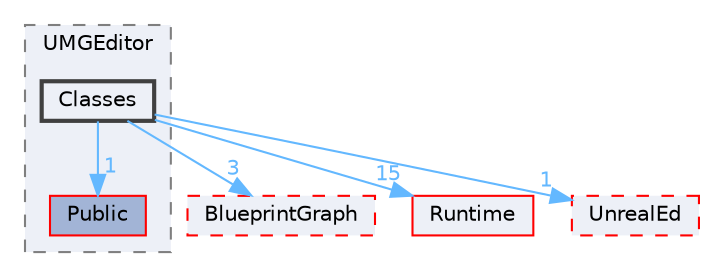 digraph "Classes"
{
 // INTERACTIVE_SVG=YES
 // LATEX_PDF_SIZE
  bgcolor="transparent";
  edge [fontname=Helvetica,fontsize=10,labelfontname=Helvetica,labelfontsize=10];
  node [fontname=Helvetica,fontsize=10,shape=box,height=0.2,width=0.4];
  compound=true
  subgraph clusterdir_0d3b72eccc93e2bee54fc83a00c8db9e {
    graph [ bgcolor="#edf0f7", pencolor="grey50", label="UMGEditor", fontname=Helvetica,fontsize=10 style="filled,dashed", URL="dir_0d3b72eccc93e2bee54fc83a00c8db9e.html",tooltip=""]
  dir_6a4c71f4ebad453a52b038ad6f1f54c6 [label="Public", fillcolor="#a2b4d6", color="red", style="filled", URL="dir_6a4c71f4ebad453a52b038ad6f1f54c6.html",tooltip=""];
  dir_482dcf5e59799cdae3250db1aa67d61c [label="Classes", fillcolor="#edf0f7", color="grey25", style="filled,bold", URL="dir_482dcf5e59799cdae3250db1aa67d61c.html",tooltip=""];
  }
  dir_6f9ff4717e5c801c32ad76358bc5c18a [label="BlueprintGraph", fillcolor="#edf0f7", color="red", style="filled,dashed", URL="dir_6f9ff4717e5c801c32ad76358bc5c18a.html",tooltip=""];
  dir_7536b172fbd480bfd146a1b1acd6856b [label="Runtime", fillcolor="#edf0f7", color="red", style="filled", URL="dir_7536b172fbd480bfd146a1b1acd6856b.html",tooltip=""];
  dir_d6dfe71a46de762e5d5df277eaa495c7 [label="UnrealEd", fillcolor="#edf0f7", color="red", style="filled,dashed", URL="dir_d6dfe71a46de762e5d5df277eaa495c7.html",tooltip=""];
  dir_482dcf5e59799cdae3250db1aa67d61c->dir_6a4c71f4ebad453a52b038ad6f1f54c6 [headlabel="1", labeldistance=1.5 headhref="dir_000190_000929.html" href="dir_000190_000929.html" color="steelblue1" fontcolor="steelblue1"];
  dir_482dcf5e59799cdae3250db1aa67d61c->dir_6f9ff4717e5c801c32ad76358bc5c18a [headlabel="3", labeldistance=1.5 headhref="dir_000190_000103.html" href="dir_000190_000103.html" color="steelblue1" fontcolor="steelblue1"];
  dir_482dcf5e59799cdae3250db1aa67d61c->dir_7536b172fbd480bfd146a1b1acd6856b [headlabel="15", labeldistance=1.5 headhref="dir_000190_000984.html" href="dir_000190_000984.html" color="steelblue1" fontcolor="steelblue1"];
  dir_482dcf5e59799cdae3250db1aa67d61c->dir_d6dfe71a46de762e5d5df277eaa495c7 [headlabel="1", labeldistance=1.5 headhref="dir_000190_001226.html" href="dir_000190_001226.html" color="steelblue1" fontcolor="steelblue1"];
}
